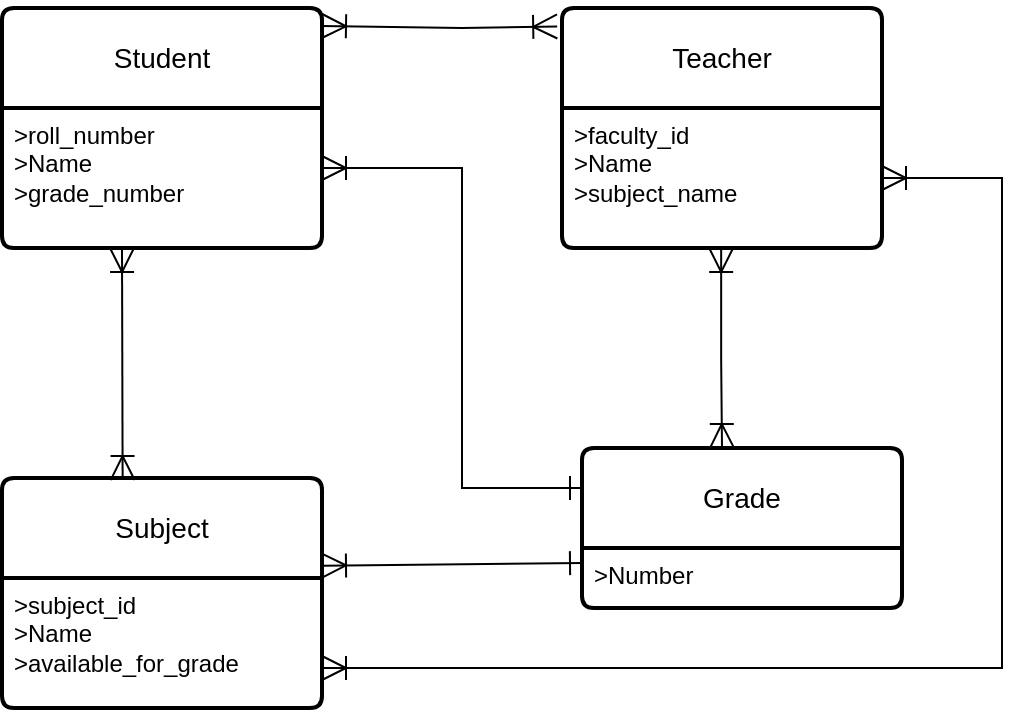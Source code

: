 <mxfile version="21.7.4" type="github">
  <diagram id="R2lEEEUBdFMjLlhIrx00" name="Page-1">
    <mxGraphModel dx="1050" dy="566" grid="1" gridSize="10" guides="1" tooltips="1" connect="1" arrows="1" fold="1" page="1" pageScale="1" pageWidth="850" pageHeight="1100" math="0" shadow="0" extFonts="Permanent Marker^https://fonts.googleapis.com/css?family=Permanent+Marker">
      <root>
        <mxCell id="0" />
        <mxCell id="1" parent="0" />
        <mxCell id="-Sb86_t1vplT847JUOS8-1" value="Student" style="swimlane;childLayout=stackLayout;horizontal=1;startSize=50;horizontalStack=0;rounded=1;fontSize=14;fontStyle=0;strokeWidth=2;resizeParent=0;resizeLast=1;shadow=0;dashed=0;align=center;arcSize=4;whiteSpace=wrap;html=1;" parent="1" vertex="1">
          <mxGeometry x="175" y="320" width="160" height="120" as="geometry" />
        </mxCell>
        <mxCell id="-Sb86_t1vplT847JUOS8-2" value="&amp;gt;roll_number&lt;br&gt;&amp;gt;Name&lt;br&gt;&amp;gt;grade_number" style="align=left;strokeColor=none;fillColor=none;spacingLeft=4;fontSize=12;verticalAlign=top;resizable=0;rotatable=0;part=1;html=1;" parent="-Sb86_t1vplT847JUOS8-1" vertex="1">
          <mxGeometry y="50" width="160" height="70" as="geometry" />
        </mxCell>
        <mxCell id="-Sb86_t1vplT847JUOS8-3" value="Teacher" style="swimlane;childLayout=stackLayout;horizontal=1;startSize=50;horizontalStack=0;rounded=1;fontSize=14;fontStyle=0;strokeWidth=2;resizeParent=0;resizeLast=1;shadow=0;dashed=0;align=center;arcSize=4;whiteSpace=wrap;html=1;" parent="1" vertex="1">
          <mxGeometry x="455" y="320" width="160" height="120" as="geometry" />
        </mxCell>
        <mxCell id="-Sb86_t1vplT847JUOS8-4" value="&amp;gt;faculty_id&lt;br&gt;&amp;gt;Name&lt;br&gt;&amp;gt;subject_name" style="align=left;strokeColor=none;fillColor=none;spacingLeft=4;fontSize=12;verticalAlign=top;resizable=0;rotatable=0;part=1;html=1;" parent="-Sb86_t1vplT847JUOS8-3" vertex="1">
          <mxGeometry y="50" width="160" height="70" as="geometry" />
        </mxCell>
        <mxCell id="-Sb86_t1vplT847JUOS8-5" value="Subject" style="swimlane;childLayout=stackLayout;horizontal=1;startSize=50;horizontalStack=0;rounded=1;fontSize=14;fontStyle=0;strokeWidth=2;resizeParent=0;resizeLast=1;shadow=0;dashed=0;align=center;arcSize=4;whiteSpace=wrap;html=1;" parent="1" vertex="1">
          <mxGeometry x="175" y="555" width="160" height="115" as="geometry" />
        </mxCell>
        <mxCell id="-Sb86_t1vplT847JUOS8-6" value="&amp;gt;subject_id&lt;br&gt;&amp;gt;Name&lt;br&gt;&amp;gt;available_for_grade" style="align=left;strokeColor=none;fillColor=none;spacingLeft=4;fontSize=12;verticalAlign=top;resizable=0;rotatable=0;part=1;html=1;" parent="-Sb86_t1vplT847JUOS8-5" vertex="1">
          <mxGeometry y="50" width="160" height="65" as="geometry" />
        </mxCell>
        <mxCell id="-Sb86_t1vplT847JUOS8-7" value="Grade" style="swimlane;childLayout=stackLayout;horizontal=1;startSize=50;horizontalStack=0;rounded=1;fontSize=14;fontStyle=0;strokeWidth=2;resizeParent=0;resizeLast=1;shadow=0;dashed=0;align=center;arcSize=4;whiteSpace=wrap;html=1;" parent="1" vertex="1">
          <mxGeometry x="465" y="540" width="160" height="80" as="geometry" />
        </mxCell>
        <mxCell id="-Sb86_t1vplT847JUOS8-8" value="&amp;gt;Number" style="align=left;strokeColor=none;fillColor=none;spacingLeft=4;fontSize=12;verticalAlign=top;resizable=0;rotatable=0;part=1;html=1;" parent="-Sb86_t1vplT847JUOS8-7" vertex="1">
          <mxGeometry y="50" width="160" height="30" as="geometry" />
        </mxCell>
        <mxCell id="-Sb86_t1vplT847JUOS8-9" value="" style="fontSize=12;html=1;endArrow=ERoneToMany;endFill=0;rounded=0;exitX=0.377;exitY=0.009;exitDx=0;exitDy=0;exitPerimeter=0;startArrow=ERoneToMany;startFill=0;endSize=10;startSize=10;" parent="1" source="-Sb86_t1vplT847JUOS8-5" edge="1">
          <mxGeometry width="100" height="100" relative="1" as="geometry">
            <mxPoint x="225" y="550" as="sourcePoint" />
            <mxPoint x="235" y="440" as="targetPoint" />
          </mxGeometry>
        </mxCell>
        <mxCell id="-Sb86_t1vplT847JUOS8-10" value="" style="fontSize=12;html=1;endArrow=ERoneToMany;endFill=0;rounded=0;startArrow=ERone;startFill=0;endSize=10;startSize=10;exitX=0;exitY=0.25;exitDx=0;exitDy=0;" parent="1" source="-Sb86_t1vplT847JUOS8-7" edge="1">
          <mxGeometry width="100" height="100" relative="1" as="geometry">
            <mxPoint x="405" y="600" as="sourcePoint" />
            <mxPoint x="335" y="400" as="targetPoint" />
            <Array as="points">
              <mxPoint x="405" y="560" />
              <mxPoint x="405" y="400" />
            </Array>
          </mxGeometry>
        </mxCell>
        <mxCell id="-Sb86_t1vplT847JUOS8-11" value="" style="fontSize=12;html=1;endArrow=ERoneToMany;endFill=0;rounded=0;startArrow=ERoneToMany;startFill=0;endSize=10;startSize=10;" parent="1" edge="1">
          <mxGeometry width="100" height="100" relative="1" as="geometry">
            <mxPoint x="535" y="540" as="sourcePoint" />
            <mxPoint x="534.58" y="440" as="targetPoint" />
            <Array as="points">
              <mxPoint x="534.58" y="496" />
            </Array>
          </mxGeometry>
        </mxCell>
        <mxCell id="-Sb86_t1vplT847JUOS8-12" value="" style="fontSize=12;html=1;endArrow=ERoneToMany;endFill=0;rounded=0;startArrow=ERoneToMany;startFill=0;endSize=10;startSize=10;entryX=1;entryY=0.5;entryDx=0;entryDy=0;" parent="1" target="-Sb86_t1vplT847JUOS8-4" edge="1">
          <mxGeometry width="100" height="100" relative="1" as="geometry">
            <mxPoint x="335" y="650" as="sourcePoint" />
            <mxPoint x="675" y="380" as="targetPoint" />
            <Array as="points">
              <mxPoint x="385" y="650" />
              <mxPoint x="675" y="650" />
              <mxPoint x="675" y="405" />
            </Array>
          </mxGeometry>
        </mxCell>
        <mxCell id="-Sb86_t1vplT847JUOS8-13" value="" style="fontSize=12;html=1;endArrow=ERoneToMany;endFill=0;rounded=0;startArrow=ERoneToMany;startFill=0;endSize=10;startSize=10;entryX=-0.015;entryY=0.077;entryDx=0;entryDy=0;entryPerimeter=0;" parent="1" target="-Sb86_t1vplT847JUOS8-3" edge="1">
          <mxGeometry width="100" height="100" relative="1" as="geometry">
            <mxPoint x="335" y="329" as="sourcePoint" />
            <mxPoint x="714.58" y="190" as="targetPoint" />
            <Array as="points">
              <mxPoint x="405" y="330" />
            </Array>
          </mxGeometry>
        </mxCell>
        <mxCell id="-Sb86_t1vplT847JUOS8-14" value="" style="fontSize=12;html=1;endArrow=ERone;endFill=0;rounded=0;exitX=1;exitY=0.381;exitDx=0;exitDy=0;exitPerimeter=0;startArrow=ERoneToMany;startFill=0;endSize=10;startSize=10;entryX=0;entryY=0.25;entryDx=0;entryDy=0;" parent="1" source="-Sb86_t1vplT847JUOS8-5" target="-Sb86_t1vplT847JUOS8-8" edge="1">
          <mxGeometry width="100" height="100" relative="1" as="geometry">
            <mxPoint x="395" y="610" as="sourcePoint" />
            <mxPoint x="395" y="494" as="targetPoint" />
          </mxGeometry>
        </mxCell>
      </root>
    </mxGraphModel>
  </diagram>
</mxfile>
